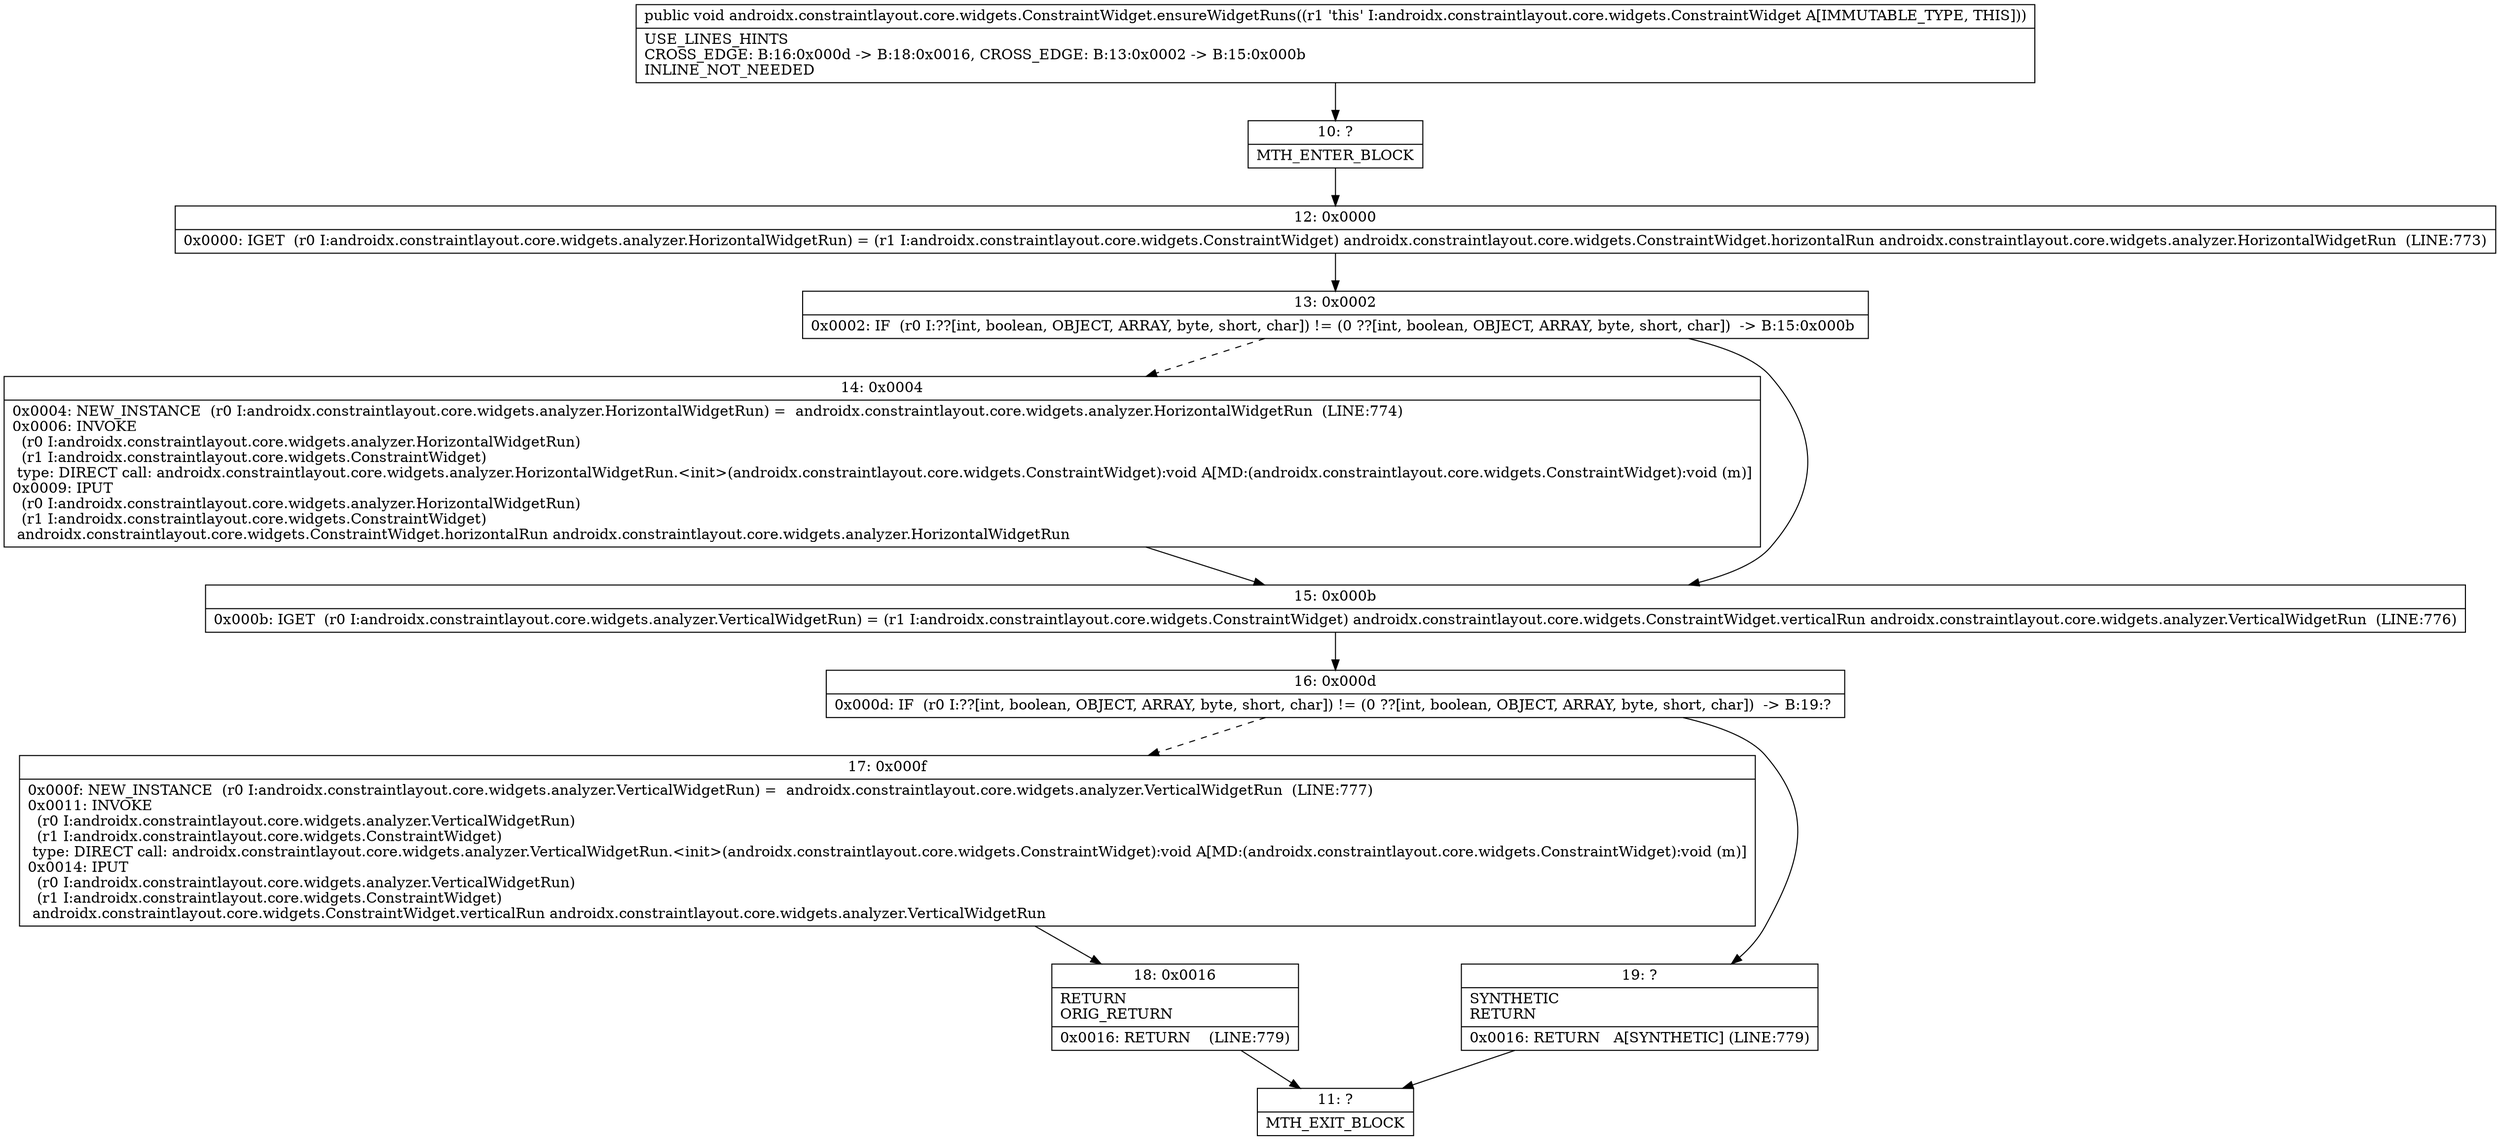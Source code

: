 digraph "CFG forandroidx.constraintlayout.core.widgets.ConstraintWidget.ensureWidgetRuns()V" {
Node_10 [shape=record,label="{10\:\ ?|MTH_ENTER_BLOCK\l}"];
Node_12 [shape=record,label="{12\:\ 0x0000|0x0000: IGET  (r0 I:androidx.constraintlayout.core.widgets.analyzer.HorizontalWidgetRun) = (r1 I:androidx.constraintlayout.core.widgets.ConstraintWidget) androidx.constraintlayout.core.widgets.ConstraintWidget.horizontalRun androidx.constraintlayout.core.widgets.analyzer.HorizontalWidgetRun  (LINE:773)\l}"];
Node_13 [shape=record,label="{13\:\ 0x0002|0x0002: IF  (r0 I:??[int, boolean, OBJECT, ARRAY, byte, short, char]) != (0 ??[int, boolean, OBJECT, ARRAY, byte, short, char])  \-\> B:15:0x000b \l}"];
Node_14 [shape=record,label="{14\:\ 0x0004|0x0004: NEW_INSTANCE  (r0 I:androidx.constraintlayout.core.widgets.analyzer.HorizontalWidgetRun) =  androidx.constraintlayout.core.widgets.analyzer.HorizontalWidgetRun  (LINE:774)\l0x0006: INVOKE  \l  (r0 I:androidx.constraintlayout.core.widgets.analyzer.HorizontalWidgetRun)\l  (r1 I:androidx.constraintlayout.core.widgets.ConstraintWidget)\l type: DIRECT call: androidx.constraintlayout.core.widgets.analyzer.HorizontalWidgetRun.\<init\>(androidx.constraintlayout.core.widgets.ConstraintWidget):void A[MD:(androidx.constraintlayout.core.widgets.ConstraintWidget):void (m)]\l0x0009: IPUT  \l  (r0 I:androidx.constraintlayout.core.widgets.analyzer.HorizontalWidgetRun)\l  (r1 I:androidx.constraintlayout.core.widgets.ConstraintWidget)\l androidx.constraintlayout.core.widgets.ConstraintWidget.horizontalRun androidx.constraintlayout.core.widgets.analyzer.HorizontalWidgetRun \l}"];
Node_15 [shape=record,label="{15\:\ 0x000b|0x000b: IGET  (r0 I:androidx.constraintlayout.core.widgets.analyzer.VerticalWidgetRun) = (r1 I:androidx.constraintlayout.core.widgets.ConstraintWidget) androidx.constraintlayout.core.widgets.ConstraintWidget.verticalRun androidx.constraintlayout.core.widgets.analyzer.VerticalWidgetRun  (LINE:776)\l}"];
Node_16 [shape=record,label="{16\:\ 0x000d|0x000d: IF  (r0 I:??[int, boolean, OBJECT, ARRAY, byte, short, char]) != (0 ??[int, boolean, OBJECT, ARRAY, byte, short, char])  \-\> B:19:? \l}"];
Node_17 [shape=record,label="{17\:\ 0x000f|0x000f: NEW_INSTANCE  (r0 I:androidx.constraintlayout.core.widgets.analyzer.VerticalWidgetRun) =  androidx.constraintlayout.core.widgets.analyzer.VerticalWidgetRun  (LINE:777)\l0x0011: INVOKE  \l  (r0 I:androidx.constraintlayout.core.widgets.analyzer.VerticalWidgetRun)\l  (r1 I:androidx.constraintlayout.core.widgets.ConstraintWidget)\l type: DIRECT call: androidx.constraintlayout.core.widgets.analyzer.VerticalWidgetRun.\<init\>(androidx.constraintlayout.core.widgets.ConstraintWidget):void A[MD:(androidx.constraintlayout.core.widgets.ConstraintWidget):void (m)]\l0x0014: IPUT  \l  (r0 I:androidx.constraintlayout.core.widgets.analyzer.VerticalWidgetRun)\l  (r1 I:androidx.constraintlayout.core.widgets.ConstraintWidget)\l androidx.constraintlayout.core.widgets.ConstraintWidget.verticalRun androidx.constraintlayout.core.widgets.analyzer.VerticalWidgetRun \l}"];
Node_18 [shape=record,label="{18\:\ 0x0016|RETURN\lORIG_RETURN\l|0x0016: RETURN    (LINE:779)\l}"];
Node_11 [shape=record,label="{11\:\ ?|MTH_EXIT_BLOCK\l}"];
Node_19 [shape=record,label="{19\:\ ?|SYNTHETIC\lRETURN\l|0x0016: RETURN   A[SYNTHETIC] (LINE:779)\l}"];
MethodNode[shape=record,label="{public void androidx.constraintlayout.core.widgets.ConstraintWidget.ensureWidgetRuns((r1 'this' I:androidx.constraintlayout.core.widgets.ConstraintWidget A[IMMUTABLE_TYPE, THIS]))  | USE_LINES_HINTS\lCROSS_EDGE: B:16:0x000d \-\> B:18:0x0016, CROSS_EDGE: B:13:0x0002 \-\> B:15:0x000b\lINLINE_NOT_NEEDED\l}"];
MethodNode -> Node_10;Node_10 -> Node_12;
Node_12 -> Node_13;
Node_13 -> Node_14[style=dashed];
Node_13 -> Node_15;
Node_14 -> Node_15;
Node_15 -> Node_16;
Node_16 -> Node_17[style=dashed];
Node_16 -> Node_19;
Node_17 -> Node_18;
Node_18 -> Node_11;
Node_19 -> Node_11;
}

